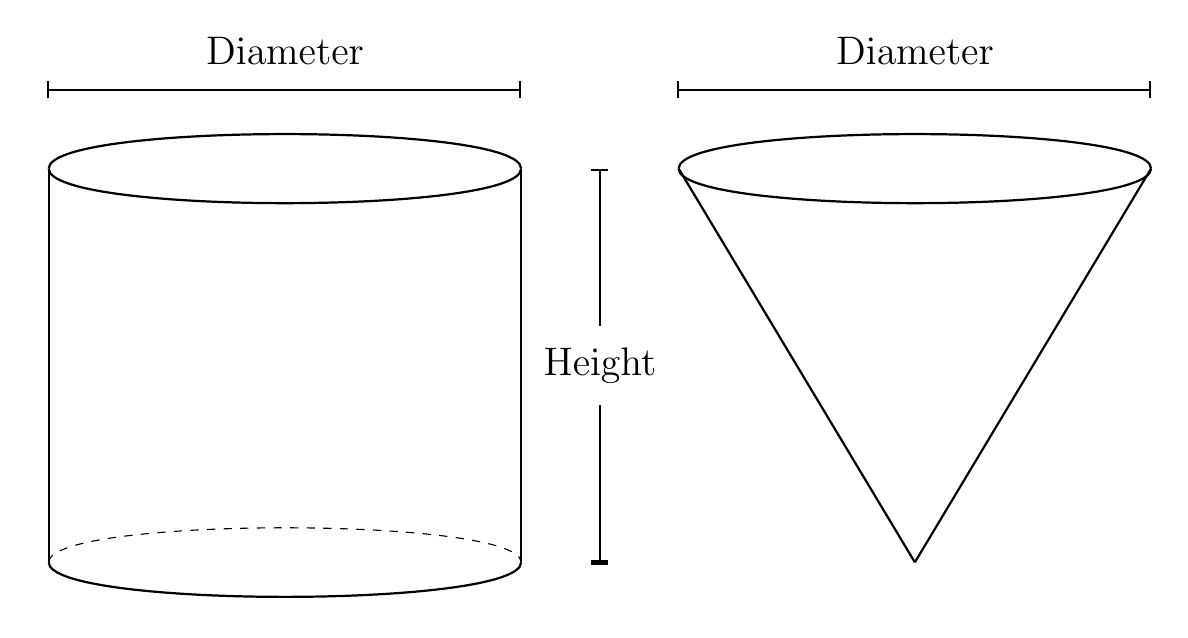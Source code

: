 \begin{tikzpicture}

	\node [] (1) at (-3, -1) {};
	\node [] (2) at (3, -1) {};
	\node [] (10) at (-3, 4) {};
	\node [] (11) at (3, 4) {};
	\node (h1) at (4,4) {};
	\node (h2) at (4,-1) {};
	\node (h3) at (4,2) {};
	\node (h4) at (4,1) {};
	\node (d1) at (-3.15,5) {};
	\node (d2) at (3,5) {};
	\node (d3) at (4.85,5) {};
	\node (d4) at (11,5) {};

	\draw [dashed, bend left=90, looseness=0.25] (1.center) to (2.center);
	\draw [thick, bend right=90, looseness=0.25] (1.center) to (2.center);
	\draw [thick] (1.center) to (10.center);
	\draw [thick] (2.center) to (11.center);
	\draw [thick, bend right=90, looseness=0.25] (10.center) to (11.center);
	\draw [thick, bend left=90, looseness=0.25] (10.center) to (11.center);

	\draw [|-|,thick]  (d1) edge (d2.center);
	\node at (0,5.5) {\Large Diameter};
	\draw [thick, |-] (h1.center) edge (h3.center);
	\node at (4,1.5) {\Large Height};
	\draw [thick, |-]  (h2.center) edge (h4.center);

	\draw [|-|,thick]  (d3) edge (d4.center);
	\node at (8,5.5) {\Large Diameter};

	\node (c1) at (5,4) {};
	\node (c2) at (11, 4) {};
	\node (c3) at (8, -1) {};

	\draw [thick, bend right=90, looseness=0.25] (c2.center) to (c1.center);
	\draw [thick, bend right=90, looseness=0.25] (c1.center) to (c2.center);
	\draw [thick] (c1.center) to (c3.center);
	\draw [thick] (c3.center) to (c2.center);
\end{tikzpicture}
